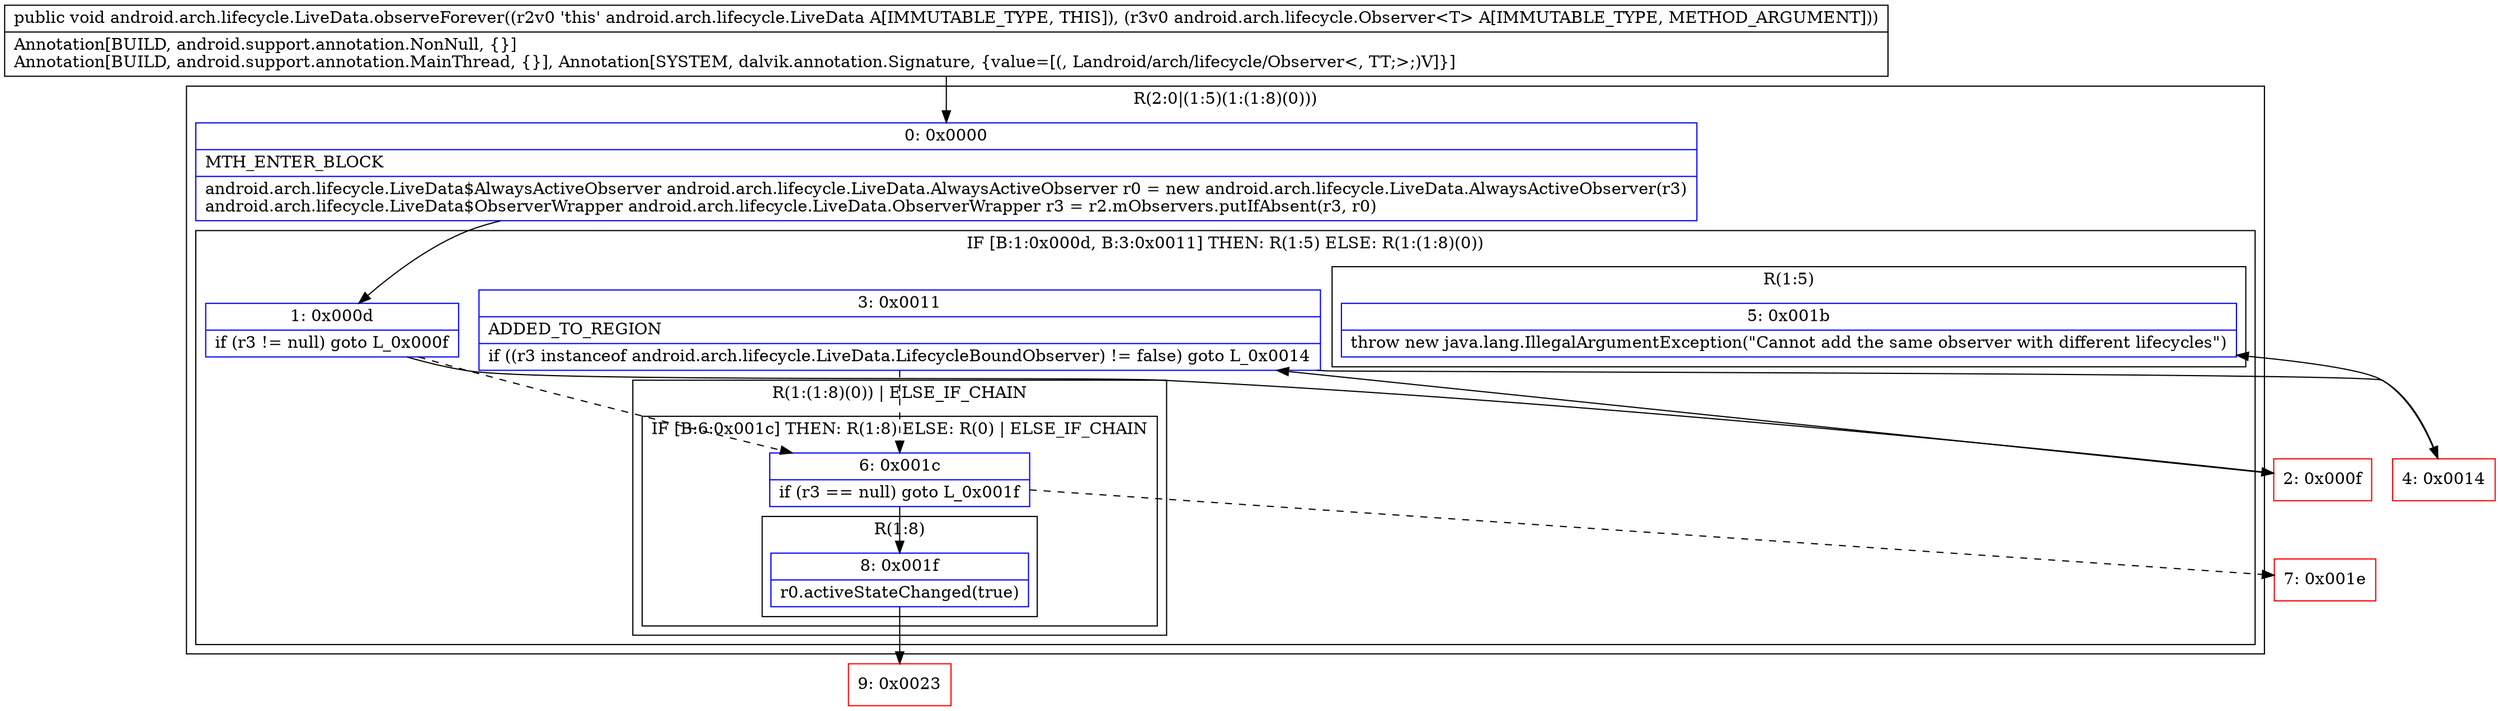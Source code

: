 digraph "CFG forandroid.arch.lifecycle.LiveData.observeForever(Landroid\/arch\/lifecycle\/Observer;)V" {
subgraph cluster_Region_829287763 {
label = "R(2:0|(1:5)(1:(1:8)(0)))";
node [shape=record,color=blue];
Node_0 [shape=record,label="{0\:\ 0x0000|MTH_ENTER_BLOCK\l|android.arch.lifecycle.LiveData$AlwaysActiveObserver android.arch.lifecycle.LiveData.AlwaysActiveObserver r0 = new android.arch.lifecycle.LiveData.AlwaysActiveObserver(r3)\landroid.arch.lifecycle.LiveData$ObserverWrapper android.arch.lifecycle.LiveData.ObserverWrapper r3 = r2.mObservers.putIfAbsent(r3, r0)\l}"];
subgraph cluster_IfRegion_505615619 {
label = "IF [B:1:0x000d, B:3:0x0011] THEN: R(1:5) ELSE: R(1:(1:8)(0))";
node [shape=record,color=blue];
Node_1 [shape=record,label="{1\:\ 0x000d|if (r3 != null) goto L_0x000f\l}"];
Node_3 [shape=record,label="{3\:\ 0x0011|ADDED_TO_REGION\l|if ((r3 instanceof android.arch.lifecycle.LiveData.LifecycleBoundObserver) != false) goto L_0x0014\l}"];
subgraph cluster_Region_52970773 {
label = "R(1:5)";
node [shape=record,color=blue];
Node_5 [shape=record,label="{5\:\ 0x001b|throw new java.lang.IllegalArgumentException(\"Cannot add the same observer with different lifecycles\")\l}"];
}
subgraph cluster_Region_1443161770 {
label = "R(1:(1:8)(0)) | ELSE_IF_CHAIN\l";
node [shape=record,color=blue];
subgraph cluster_IfRegion_265994102 {
label = "IF [B:6:0x001c] THEN: R(1:8) ELSE: R(0) | ELSE_IF_CHAIN\l";
node [shape=record,color=blue];
Node_6 [shape=record,label="{6\:\ 0x001c|if (r3 == null) goto L_0x001f\l}"];
subgraph cluster_Region_858205840 {
label = "R(1:8)";
node [shape=record,color=blue];
Node_8 [shape=record,label="{8\:\ 0x001f|r0.activeStateChanged(true)\l}"];
}
subgraph cluster_Region_1721101939 {
label = "R(0)";
node [shape=record,color=blue];
}
}
}
}
}
Node_2 [shape=record,color=red,label="{2\:\ 0x000f}"];
Node_4 [shape=record,color=red,label="{4\:\ 0x0014}"];
Node_7 [shape=record,color=red,label="{7\:\ 0x001e}"];
Node_9 [shape=record,color=red,label="{9\:\ 0x0023}"];
MethodNode[shape=record,label="{public void android.arch.lifecycle.LiveData.observeForever((r2v0 'this' android.arch.lifecycle.LiveData A[IMMUTABLE_TYPE, THIS]), (r3v0 android.arch.lifecycle.Observer\<T\> A[IMMUTABLE_TYPE, METHOD_ARGUMENT]))  | Annotation[BUILD, android.support.annotation.NonNull, \{\}]\lAnnotation[BUILD, android.support.annotation.MainThread, \{\}], Annotation[SYSTEM, dalvik.annotation.Signature, \{value=[(, Landroid\/arch\/lifecycle\/Observer\<, TT;\>;)V]\}]\l}"];
MethodNode -> Node_0;
Node_0 -> Node_1;
Node_1 -> Node_2;
Node_1 -> Node_6[style=dashed];
Node_3 -> Node_4;
Node_3 -> Node_6[style=dashed];
Node_6 -> Node_7[style=dashed];
Node_6 -> Node_8;
Node_8 -> Node_9;
Node_2 -> Node_3;
Node_4 -> Node_5;
}

